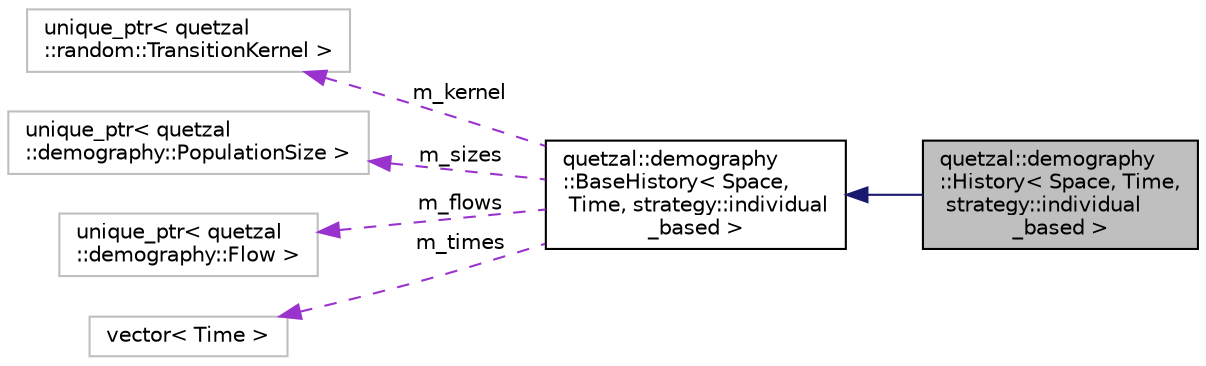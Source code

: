 digraph "quetzal::demography::History&lt; Space, Time, strategy::individual_based &gt;"
{
 // LATEX_PDF_SIZE
  edge [fontname="Helvetica",fontsize="10",labelfontname="Helvetica",labelfontsize="10"];
  node [fontname="Helvetica",fontsize="10",shape=record];
  rankdir="LR";
  Node2 [label="quetzal::demography\l::History\< Space, Time,\l strategy::individual\l_based \>",height=0.2,width=0.4,color="black", fillcolor="grey75", style="filled", fontcolor="black",tooltip="Partial specialization where each individual is dispersed individually."];
  Node3 -> Node2 [dir="back",color="midnightblue",fontsize="10",style="solid",fontname="Helvetica"];
  Node3 [label="quetzal::demography\l::BaseHistory\< Space,\l Time, strategy::individual\l_based \>",height=0.2,width=0.4,color="black", fillcolor="white", style="filled",URL="$classquetzal_1_1demography_1_1_base_history.html",tooltip=" "];
  Node4 -> Node3 [dir="back",color="darkorchid3",fontsize="10",style="dashed",label=" m_kernel" ,fontname="Helvetica"];
  Node4 [label="unique_ptr\< quetzal\l::random::TransitionKernel \>",height=0.2,width=0.4,color="grey75", fillcolor="white", style="filled",tooltip=" "];
  Node5 -> Node3 [dir="back",color="darkorchid3",fontsize="10",style="dashed",label=" m_sizes" ,fontname="Helvetica"];
  Node5 [label="unique_ptr\< quetzal\l::demography::PopulationSize \>",height=0.2,width=0.4,color="grey75", fillcolor="white", style="filled",tooltip=" "];
  Node6 -> Node3 [dir="back",color="darkorchid3",fontsize="10",style="dashed",label=" m_flows" ,fontname="Helvetica"];
  Node6 [label="unique_ptr\< quetzal\l::demography::Flow \>",height=0.2,width=0.4,color="grey75", fillcolor="white", style="filled",tooltip=" "];
  Node7 -> Node3 [dir="back",color="darkorchid3",fontsize="10",style="dashed",label=" m_times" ,fontname="Helvetica"];
  Node7 [label="vector\< Time \>",height=0.2,width=0.4,color="grey75", fillcolor="white", style="filled",tooltip=" "];
}
